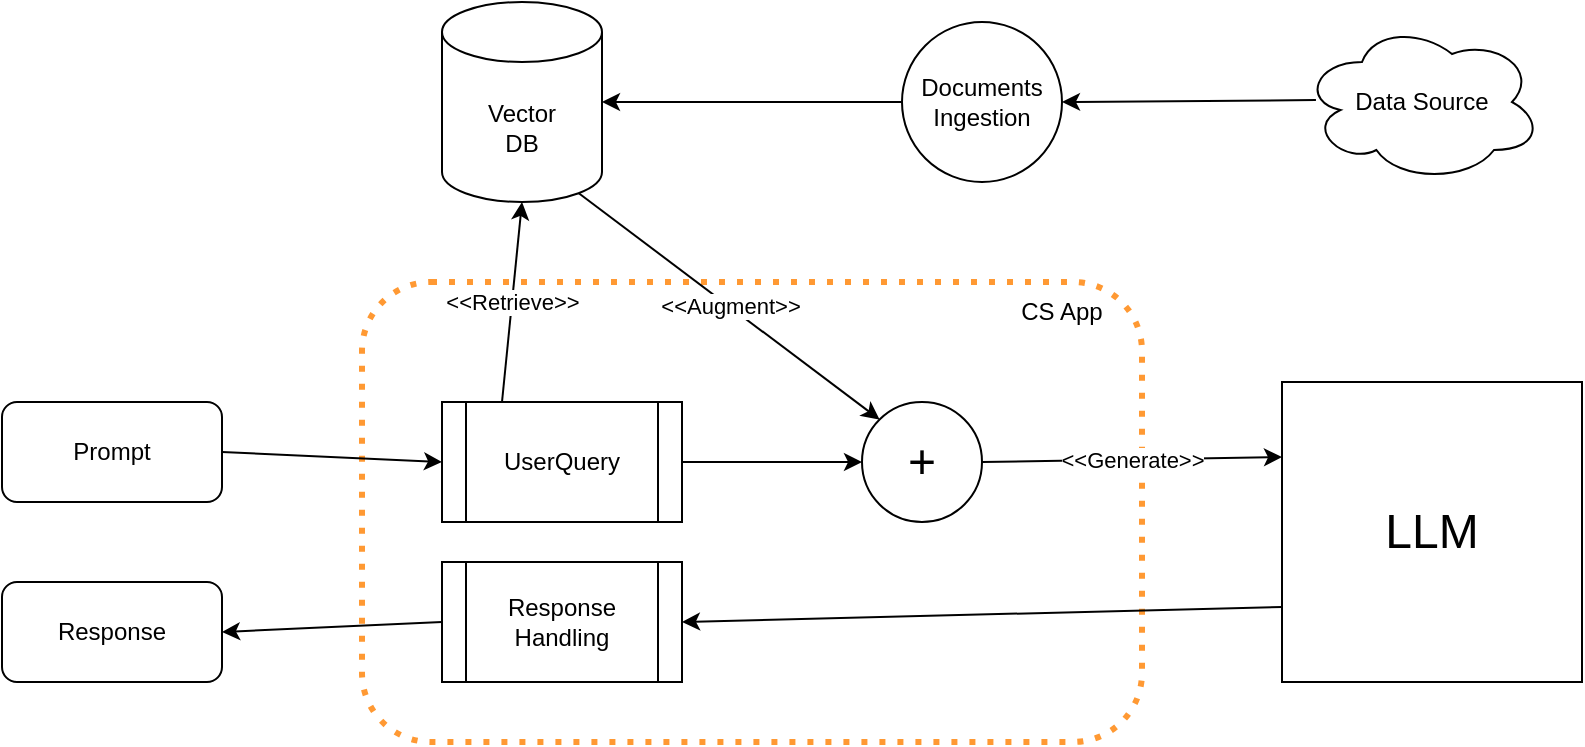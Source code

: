 <mxfile version="27.1.4">
  <diagram name="Page-1" id="WYxAkq7we-49aJHio08b">
    <mxGraphModel dx="1426" dy="743" grid="1" gridSize="10" guides="1" tooltips="1" connect="1" arrows="1" fold="1" page="1" pageScale="1" pageWidth="850" pageHeight="1100" math="0" shadow="0">
      <root>
        <mxCell id="0" />
        <mxCell id="1" parent="0" />
        <mxCell id="W-EM58wJrJDfyjyYKX9C-1" value="Prompt" style="rounded=1;whiteSpace=wrap;html=1;" vertex="1" parent="1">
          <mxGeometry x="20" y="230" width="110" height="50" as="geometry" />
        </mxCell>
        <mxCell id="W-EM58wJrJDfyjyYKX9C-2" value="Response" style="rounded=1;whiteSpace=wrap;html=1;" vertex="1" parent="1">
          <mxGeometry x="20" y="320" width="110" height="50" as="geometry" />
        </mxCell>
        <mxCell id="W-EM58wJrJDfyjyYKX9C-3" value="&lt;font style=&quot;font-size: 24px;&quot;&gt;LLM&lt;/font&gt;" style="whiteSpace=wrap;html=1;aspect=fixed;" vertex="1" parent="1">
          <mxGeometry x="660" y="220" width="150" height="150" as="geometry" />
        </mxCell>
        <mxCell id="W-EM58wJrJDfyjyYKX9C-4" value="Vector&lt;div&gt;DB&lt;/div&gt;" style="shape=cylinder3;whiteSpace=wrap;html=1;boundedLbl=1;backgroundOutline=1;size=15;" vertex="1" parent="1">
          <mxGeometry x="240" y="30" width="80" height="100" as="geometry" />
        </mxCell>
        <mxCell id="W-EM58wJrJDfyjyYKX9C-5" value="" style="rounded=1;whiteSpace=wrap;html=1;dashed=1;dashPattern=1 2;strokeColor=#FF9933;strokeWidth=3;" vertex="1" parent="1">
          <mxGeometry x="200" y="170" width="390" height="230" as="geometry" />
        </mxCell>
        <mxCell id="W-EM58wJrJDfyjyYKX9C-8" value="CS App" style="text;html=1;align=center;verticalAlign=middle;whiteSpace=wrap;rounded=0;" vertex="1" parent="1">
          <mxGeometry x="520" y="170" width="60" height="30" as="geometry" />
        </mxCell>
        <mxCell id="W-EM58wJrJDfyjyYKX9C-9" value="Data Source" style="ellipse;shape=cloud;whiteSpace=wrap;html=1;" vertex="1" parent="1">
          <mxGeometry x="670" y="40" width="120" height="80" as="geometry" />
        </mxCell>
        <mxCell id="W-EM58wJrJDfyjyYKX9C-10" value="Documents&lt;div&gt;Ingestion&lt;/div&gt;" style="ellipse;whiteSpace=wrap;html=1;aspect=fixed;" vertex="1" parent="1">
          <mxGeometry x="470" y="40" width="80" height="80" as="geometry" />
        </mxCell>
        <mxCell id="W-EM58wJrJDfyjyYKX9C-11" value="UserQuery" style="shape=process;whiteSpace=wrap;html=1;backgroundOutline=1;" vertex="1" parent="1">
          <mxGeometry x="240" y="230" width="120" height="60" as="geometry" />
        </mxCell>
        <mxCell id="W-EM58wJrJDfyjyYKX9C-16" value="" style="endArrow=classic;html=1;rounded=0;entryX=0.5;entryY=1;entryDx=0;entryDy=0;entryPerimeter=0;exitX=0.25;exitY=0;exitDx=0;exitDy=0;" edge="1" parent="1" source="W-EM58wJrJDfyjyYKX9C-11" target="W-EM58wJrJDfyjyYKX9C-4">
          <mxGeometry relative="1" as="geometry">
            <mxPoint x="260" y="380" as="sourcePoint" />
            <mxPoint x="360" y="380" as="targetPoint" />
          </mxGeometry>
        </mxCell>
        <mxCell id="W-EM58wJrJDfyjyYKX9C-17" value="&amp;lt;&amp;lt;Retrieve&amp;gt;&amp;gt;" style="edgeLabel;resizable=0;html=1;;align=center;verticalAlign=middle;" connectable="0" vertex="1" parent="W-EM58wJrJDfyjyYKX9C-16">
          <mxGeometry relative="1" as="geometry" />
        </mxCell>
        <mxCell id="W-EM58wJrJDfyjyYKX9C-20" value="&lt;font style=&quot;font-size: 24px;&quot;&gt;+&lt;/font&gt;" style="ellipse;whiteSpace=wrap;html=1;aspect=fixed;" vertex="1" parent="1">
          <mxGeometry x="450" y="230" width="60" height="60" as="geometry" />
        </mxCell>
        <mxCell id="W-EM58wJrJDfyjyYKX9C-21" value="" style="endArrow=classic;html=1;rounded=0;entryX=0;entryY=0;entryDx=0;entryDy=0;exitX=0.855;exitY=1;exitDx=0;exitDy=-4.35;exitPerimeter=0;" edge="1" parent="1" source="W-EM58wJrJDfyjyYKX9C-4" target="W-EM58wJrJDfyjyYKX9C-20">
          <mxGeometry relative="1" as="geometry">
            <mxPoint x="260" y="380" as="sourcePoint" />
            <mxPoint x="360" y="380" as="targetPoint" />
          </mxGeometry>
        </mxCell>
        <mxCell id="W-EM58wJrJDfyjyYKX9C-22" value="&amp;lt;&amp;lt;Augment&amp;gt;&amp;gt;" style="edgeLabel;resizable=0;html=1;;align=center;verticalAlign=middle;" connectable="0" vertex="1" parent="W-EM58wJrJDfyjyYKX9C-21">
          <mxGeometry relative="1" as="geometry" />
        </mxCell>
        <mxCell id="W-EM58wJrJDfyjyYKX9C-26" value="" style="endArrow=classic;html=1;rounded=0;entryX=0;entryY=0.5;entryDx=0;entryDy=0;exitX=1;exitY=0.5;exitDx=0;exitDy=0;" edge="1" parent="1" source="W-EM58wJrJDfyjyYKX9C-11" target="W-EM58wJrJDfyjyYKX9C-20">
          <mxGeometry width="50" height="50" relative="1" as="geometry">
            <mxPoint x="280" y="400" as="sourcePoint" />
            <mxPoint x="330" y="350" as="targetPoint" />
          </mxGeometry>
        </mxCell>
        <mxCell id="W-EM58wJrJDfyjyYKX9C-28" value="" style="endArrow=classic;html=1;rounded=0;entryX=0;entryY=0.25;entryDx=0;entryDy=0;exitX=1;exitY=0.5;exitDx=0;exitDy=0;" edge="1" parent="1" source="W-EM58wJrJDfyjyYKX9C-20" target="W-EM58wJrJDfyjyYKX9C-3">
          <mxGeometry relative="1" as="geometry">
            <mxPoint x="260" y="380" as="sourcePoint" />
            <mxPoint x="360" y="380" as="targetPoint" />
          </mxGeometry>
        </mxCell>
        <mxCell id="W-EM58wJrJDfyjyYKX9C-29" value="&amp;lt;&amp;lt;Generate&amp;gt;&amp;gt;" style="edgeLabel;resizable=0;html=1;;align=center;verticalAlign=middle;" connectable="0" vertex="1" parent="W-EM58wJrJDfyjyYKX9C-28">
          <mxGeometry relative="1" as="geometry" />
        </mxCell>
        <mxCell id="W-EM58wJrJDfyjyYKX9C-30" value="Response&lt;br&gt;Handling" style="shape=process;whiteSpace=wrap;html=1;backgroundOutline=1;" vertex="1" parent="1">
          <mxGeometry x="240" y="310" width="120" height="60" as="geometry" />
        </mxCell>
        <mxCell id="W-EM58wJrJDfyjyYKX9C-31" value="" style="endArrow=classic;html=1;rounded=0;exitX=0;exitY=0.75;exitDx=0;exitDy=0;entryX=1;entryY=0.5;entryDx=0;entryDy=0;" edge="1" parent="1" source="W-EM58wJrJDfyjyYKX9C-3" target="W-EM58wJrJDfyjyYKX9C-30">
          <mxGeometry width="50" height="50" relative="1" as="geometry">
            <mxPoint x="280" y="400" as="sourcePoint" />
            <mxPoint x="330" y="350" as="targetPoint" />
          </mxGeometry>
        </mxCell>
        <mxCell id="W-EM58wJrJDfyjyYKX9C-32" value="" style="endArrow=classic;html=1;rounded=0;entryX=1;entryY=0.5;entryDx=0;entryDy=0;exitX=0;exitY=0.5;exitDx=0;exitDy=0;" edge="1" parent="1" source="W-EM58wJrJDfyjyYKX9C-30" target="W-EM58wJrJDfyjyYKX9C-2">
          <mxGeometry width="50" height="50" relative="1" as="geometry">
            <mxPoint x="300" y="470" as="sourcePoint" />
            <mxPoint x="350" y="420" as="targetPoint" />
          </mxGeometry>
        </mxCell>
        <mxCell id="W-EM58wJrJDfyjyYKX9C-33" value="" style="endArrow=classic;html=1;rounded=0;entryX=0;entryY=0.5;entryDx=0;entryDy=0;exitX=1;exitY=0.5;exitDx=0;exitDy=0;" edge="1" parent="1" source="W-EM58wJrJDfyjyYKX9C-1" target="W-EM58wJrJDfyjyYKX9C-11">
          <mxGeometry width="50" height="50" relative="1" as="geometry">
            <mxPoint x="100" y="500" as="sourcePoint" />
            <mxPoint x="150" y="450" as="targetPoint" />
          </mxGeometry>
        </mxCell>
        <mxCell id="W-EM58wJrJDfyjyYKX9C-34" value="" style="endArrow=classic;html=1;rounded=0;exitX=0.058;exitY=0.488;exitDx=0;exitDy=0;exitPerimeter=0;entryX=1;entryY=0.5;entryDx=0;entryDy=0;" edge="1" parent="1" source="W-EM58wJrJDfyjyYKX9C-9" target="W-EM58wJrJDfyjyYKX9C-10">
          <mxGeometry width="50" height="50" relative="1" as="geometry">
            <mxPoint x="280" y="400" as="sourcePoint" />
            <mxPoint x="330" y="350" as="targetPoint" />
          </mxGeometry>
        </mxCell>
        <mxCell id="W-EM58wJrJDfyjyYKX9C-35" value="" style="endArrow=classic;html=1;rounded=0;exitX=0;exitY=0.5;exitDx=0;exitDy=0;entryX=1;entryY=0.5;entryDx=0;entryDy=0;entryPerimeter=0;" edge="1" parent="1" source="W-EM58wJrJDfyjyYKX9C-10" target="W-EM58wJrJDfyjyYKX9C-4">
          <mxGeometry width="50" height="50" relative="1" as="geometry">
            <mxPoint x="458.5" y="79.5" as="sourcePoint" />
            <mxPoint x="331.5" y="80.5" as="targetPoint" />
          </mxGeometry>
        </mxCell>
      </root>
    </mxGraphModel>
  </diagram>
</mxfile>
